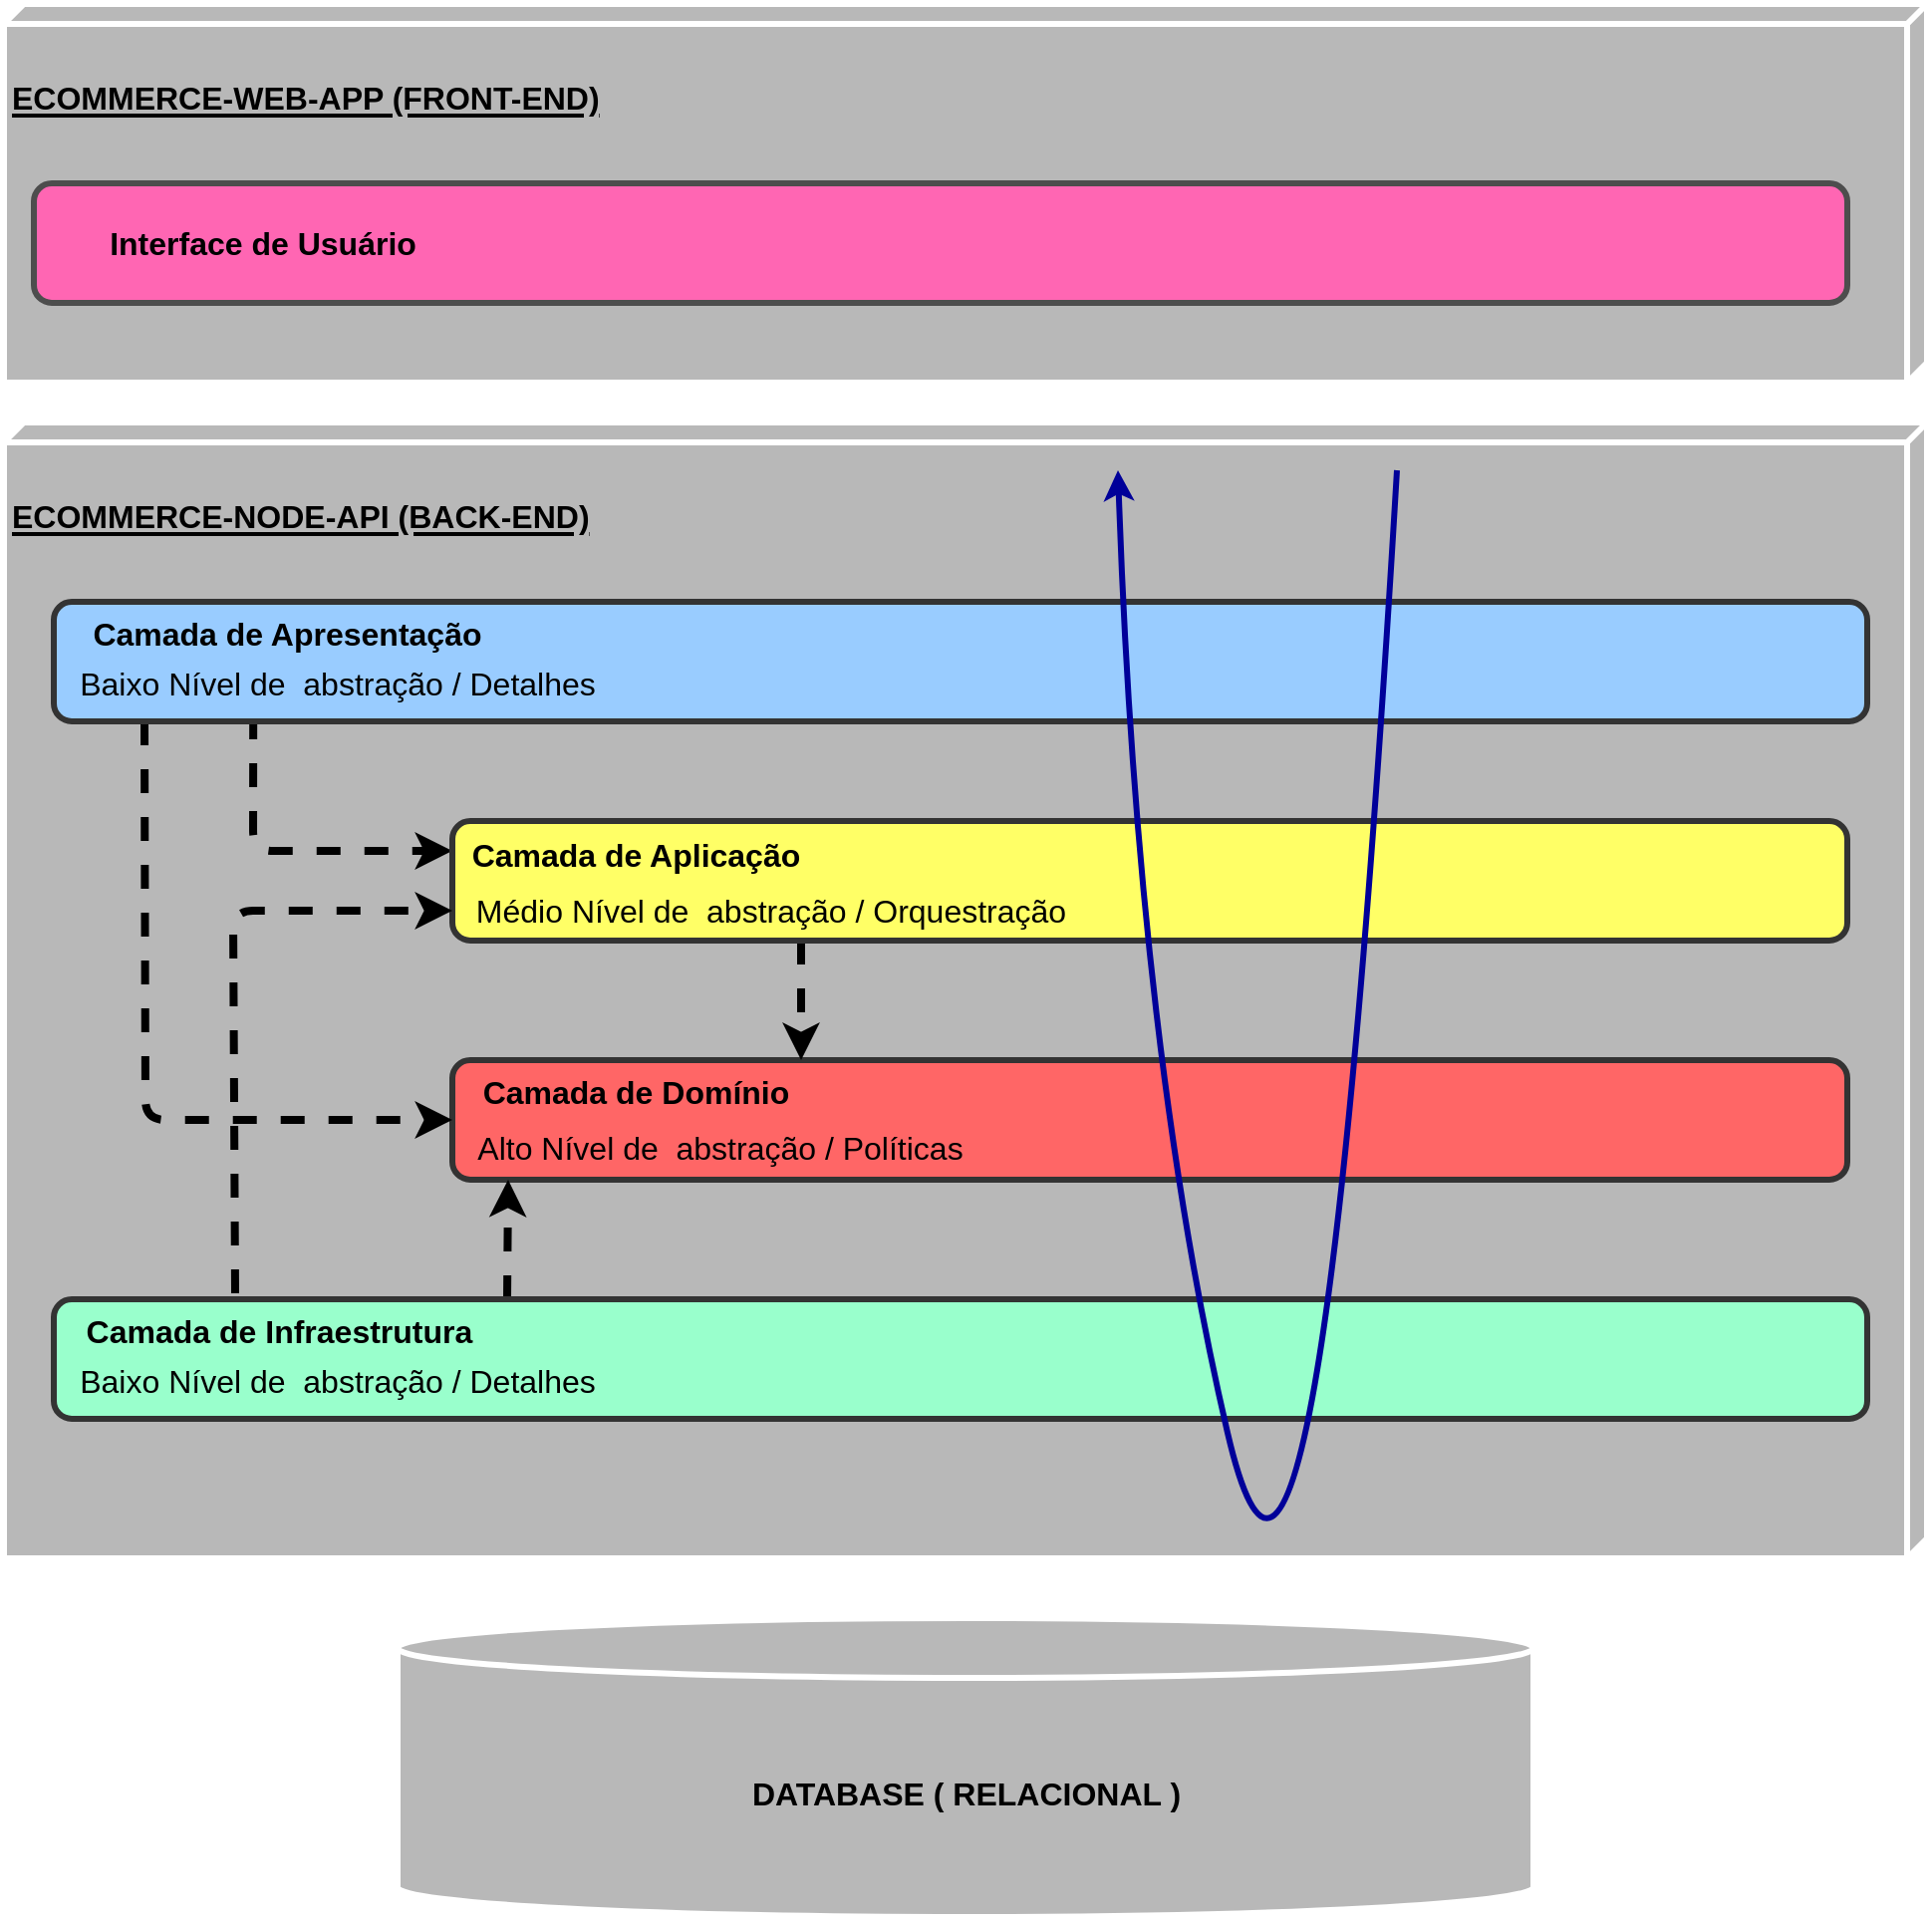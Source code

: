 <mxfile>
    <diagram id="8CKtX1cFeEHQvU2uAylb" name="ARQUITETURA EM CAMADAS">
        <mxGraphModel dx="1164" dy="2479" grid="1" gridSize="10" guides="1" tooltips="1" connect="1" arrows="1" fold="1" page="1" pageScale="1" pageWidth="1100" pageHeight="1700" math="0" shadow="0">
            <root>
                <mxCell id="0"/>
                <mxCell id="1" parent="0"/>
                <mxCell id="2" value="&lt;h1&gt;&lt;font style=&quot;font-size: 16px;&quot;&gt;ECOMMERCE-NODE-API (BACK-END)&lt;/font&gt;&lt;/h1&gt;" style="verticalAlign=top;align=left;spacingTop=8;spacingLeft=2;spacingRight=12;shape=cube;size=10;direction=south;fontStyle=5;html=1;strokeWidth=3;fillColor=#B8B8B8;strokeColor=#FFFFFF;fontColor=#000000;" vertex="1" parent="1">
                    <mxGeometry x="25" y="90" width="965" height="570" as="geometry"/>
                </mxCell>
                <mxCell id="3" value="&lt;h1&gt;&lt;font style=&quot;font-size: 16px;&quot;&gt;ECOMMERCE-WEB-APP (FRONT-END)&lt;/font&gt;&lt;/h1&gt;" style="verticalAlign=top;align=left;spacingTop=8;spacingLeft=2;spacingRight=12;shape=cube;size=10;direction=south;fontStyle=5;html=1;strokeWidth=3;fillColor=#B8B8B8;strokeColor=#FFFFFF;fontColor=#000000;" vertex="1" parent="1">
                    <mxGeometry x="25" y="-120" width="965" height="190" as="geometry"/>
                </mxCell>
                <mxCell id="4" value="&lt;b&gt;DATABASE ( RELACIONAL )&lt;/b&gt;" style="shape=cylinder3;whiteSpace=wrap;html=1;boundedLbl=1;backgroundOutline=1;size=15;strokeColor=#FFFFFF;strokeWidth=3;fontSize=16;fontColor=#000000;fillColor=#B8B8B8;" vertex="1" parent="1">
                    <mxGeometry x="222.5" y="690" width="570" height="150" as="geometry"/>
                </mxCell>
                <mxCell id="5" value="" style="rounded=1;whiteSpace=wrap;html=1;strokeColor=#333333;strokeWidth=3;fontSize=16;fontColor=#ffffff;fillColor=#FF6666;movable=1;resizable=1;rotatable=1;deletable=1;editable=1;connectable=1;" vertex="1" parent="1">
                    <mxGeometry x="250" y="410" width="700" height="60" as="geometry"/>
                </mxCell>
                <mxCell id="6" value="&lt;b&gt;&amp;nbsp;Camada de Domínio&lt;/b&gt;" style="text;html=1;strokeColor=none;fillColor=none;align=center;verticalAlign=middle;whiteSpace=wrap;rounded=0;strokeWidth=3;fontSize=16;fontColor=#000000;movable=1;resizable=1;rotatable=1;deletable=1;editable=1;connectable=1;" vertex="1" parent="1">
                    <mxGeometry x="250" y="411" width="180" height="30" as="geometry"/>
                </mxCell>
                <mxCell id="17" style="edgeStyle=none;html=1;exitX=0.05;exitY=1;exitDx=0;exitDy=0;exitPerimeter=0;fontSize=16;fontColor=#000000;strokeWidth=4;strokeColor=#000000;dashed=1;entryX=0;entryY=0.967;entryDx=0;entryDy=0;entryPerimeter=0;" edge="1" parent="1" source="9" target="6">
                    <mxGeometry relative="1" as="geometry">
                        <mxPoint x="250" y="320" as="targetPoint"/>
                        <Array as="points">
                            <mxPoint x="96" y="440"/>
                        </Array>
                    </mxGeometry>
                </mxCell>
                <mxCell id="19" style="edgeStyle=none;html=1;exitX=0.11;exitY=0.95;exitDx=0;exitDy=0;exitPerimeter=0;entryX=0;entryY=0.25;entryDx=0;entryDy=0;dashed=1;strokeColor=#000000;strokeWidth=4;fontSize=16;fontColor=#000000;" edge="1" parent="1" source="9" target="13">
                    <mxGeometry relative="1" as="geometry">
                        <Array as="points">
                            <mxPoint x="150" y="305"/>
                        </Array>
                    </mxGeometry>
                </mxCell>
                <mxCell id="9" value="" style="rounded=1;whiteSpace=wrap;html=1;strokeColor=#333333;strokeWidth=3;fontSize=16;fontColor=#ffffff;fillColor=#99CCFF;movable=1;resizable=1;rotatable=1;deletable=1;editable=1;connectable=1;points=[[0,0,0,0,0],[0,0.25,0,0,0],[0,0.5,0,0,0],[0,0.75,0,0,0],[0,1,0,0,0],[0.05,1,0,0,0],[0.11,0.95,0,0,0],[0.25,0,0,0,0],[0.5,0,0,0,0],[0.75,0,0,0,0],[0.75,1,0,0,0],[1,0,0,0,0],[1,0.25,0,0,0],[1,0.5,0,0,0],[1,0.75,0,0,0],[1,1,0,0,0]];" vertex="1" parent="1">
                    <mxGeometry x="50" y="180" width="910" height="60" as="geometry"/>
                </mxCell>
                <mxCell id="10" value="&lt;b&gt;&amp;nbsp;Camada de Apresentação&lt;/b&gt;" style="text;html=1;strokeColor=none;fillColor=none;align=center;verticalAlign=middle;whiteSpace=wrap;rounded=0;strokeWidth=3;fontSize=16;fontColor=#000000;movable=1;resizable=1;rotatable=1;deletable=1;editable=1;connectable=1;" vertex="1" parent="1">
                    <mxGeometry x="50" y="181" width="230" height="30" as="geometry"/>
                </mxCell>
                <mxCell id="11" value="" style="rounded=1;whiteSpace=wrap;html=1;strokeColor=#4D4D4D;strokeWidth=3;fontSize=16;fontColor=#ffffff;fillColor=#FF66B3;movable=1;resizable=1;rotatable=1;deletable=1;editable=1;connectable=1;" vertex="1" parent="1">
                    <mxGeometry x="40" y="-30" width="910" height="60" as="geometry"/>
                </mxCell>
                <mxCell id="12" value="&lt;b&gt;Interface de Usuário&lt;/b&gt;" style="text;html=1;strokeColor=none;fillColor=none;align=center;verticalAlign=middle;whiteSpace=wrap;rounded=0;strokeWidth=3;fontSize=16;fontColor=#000000;movable=1;resizable=1;rotatable=1;deletable=1;editable=1;connectable=1;" vertex="1" parent="1">
                    <mxGeometry x="40" y="-15" width="230" height="30" as="geometry"/>
                </mxCell>
                <mxCell id="18" style="edgeStyle=none;html=1;exitX=0.25;exitY=1;exitDx=0;exitDy=0;entryX=0.25;entryY=0;entryDx=0;entryDy=0;dashed=1;strokeColor=#000000;strokeWidth=4;fontSize=16;fontColor=#000000;" edge="1" parent="1" source="13" target="5">
                    <mxGeometry relative="1" as="geometry"/>
                </mxCell>
                <mxCell id="13" value="" style="rounded=1;whiteSpace=wrap;html=1;strokeColor=#333333;strokeWidth=3;fontSize=16;fontColor=#ffffff;fillColor=#FFFF66;movable=1;resizable=1;rotatable=1;deletable=1;editable=1;connectable=1;" vertex="1" parent="1">
                    <mxGeometry x="250" y="290" width="700" height="60" as="geometry"/>
                </mxCell>
                <mxCell id="14" value="&lt;b&gt;&amp;nbsp;Camada de Aplicação&lt;/b&gt;" style="text;html=1;strokeColor=none;fillColor=none;align=center;verticalAlign=middle;whiteSpace=wrap;rounded=0;strokeWidth=3;fontSize=16;fontColor=#000000;movable=1;resizable=1;rotatable=1;deletable=1;editable=1;connectable=1;" vertex="1" parent="1">
                    <mxGeometry x="250" y="292" width="180" height="30" as="geometry"/>
                </mxCell>
                <mxCell id="20" style="edgeStyle=none;html=1;exitX=0.25;exitY=0;exitDx=0;exitDy=0;entryX=0.04;entryY=1;entryDx=0;entryDy=0;entryPerimeter=0;dashed=1;strokeColor=#000000;strokeWidth=4;fontSize=16;fontColor=#000000;" edge="1" parent="1" source="15" target="5">
                    <mxGeometry relative="1" as="geometry"/>
                </mxCell>
                <mxCell id="21" style="edgeStyle=none;html=1;exitX=0.1;exitY=0;exitDx=0;exitDy=-3;exitPerimeter=0;entryX=0;entryY=0.5;entryDx=0;entryDy=0;dashed=1;strokeColor=#000000;strokeWidth=4;fontSize=16;fontColor=#000000;" edge="1" parent="1" source="15" target="27">
                    <mxGeometry relative="1" as="geometry">
                        <Array as="points">
                            <mxPoint x="140" y="335"/>
                        </Array>
                    </mxGeometry>
                </mxCell>
                <mxCell id="15" value="" style="rounded=1;whiteSpace=wrap;html=1;strokeColor=#333333;strokeWidth=3;fontSize=16;fontColor=#ffffff;fillColor=#99FFCC;movable=1;resizable=1;rotatable=1;deletable=1;editable=1;connectable=1;points=[[0,0,0,0,0],[0,0.25,0,0,0],[0,0.5,0,0,0],[0,0.75,0,0,0],[0,1,0,0,0],[0.1,0,0,0,-3],[0.25,0,0,0,0],[0.25,1,0,0,0],[0.5,1,0,0,0],[0.75,0,0,0,0],[0.75,1,0,0,0],[1,0,0,0,0],[1,0.25,0,0,0],[1,0.5,0,0,0],[1,0.75,0,0,0],[1,1,0,0,0]];" vertex="1" parent="1">
                    <mxGeometry x="50" y="530" width="910" height="60" as="geometry"/>
                </mxCell>
                <mxCell id="16" value="&lt;b&gt;&amp;nbsp;Camada de Infraestrutura&lt;/b&gt;" style="text;html=1;strokeColor=none;fillColor=none;align=center;verticalAlign=middle;whiteSpace=wrap;rounded=0;strokeWidth=3;fontSize=16;fontColor=#000000;movable=1;resizable=1;rotatable=1;deletable=1;editable=1;connectable=1;" vertex="1" parent="1">
                    <mxGeometry x="46" y="531" width="230" height="30" as="geometry"/>
                </mxCell>
                <mxCell id="22" value="" style="curved=1;endArrow=classic;html=1;strokeColor=#000099;strokeWidth=3;fontSize=16;fontColor=#000000;" edge="1" parent="1">
                    <mxGeometry width="50" height="50" relative="1" as="geometry">
                        <mxPoint x="724" y="114" as="sourcePoint"/>
                        <mxPoint x="584" y="114" as="targetPoint"/>
                        <Array as="points">
                            <mxPoint x="684" y="790"/>
                            <mxPoint x="594" y="404"/>
                        </Array>
                    </mxGeometry>
                </mxCell>
                <mxCell id="23" value="Baixo Nível de&amp;nbsp; abstração / Detalhes" style="text;html=1;strokeColor=none;fillColor=none;align=center;verticalAlign=middle;whiteSpace=wrap;rounded=0;strokeWidth=3;fontSize=16;fontColor=#000000;" vertex="1" parent="1">
                    <mxGeometry x="55" y="556" width="275" height="30" as="geometry"/>
                </mxCell>
                <mxCell id="26" value="Baixo Nível de&amp;nbsp; abstração / Detalhes" style="text;html=1;strokeColor=none;fillColor=none;align=center;verticalAlign=middle;whiteSpace=wrap;rounded=0;strokeWidth=3;fontSize=16;fontColor=#000000;" vertex="1" parent="1">
                    <mxGeometry x="55" y="206" width="275" height="30" as="geometry"/>
                </mxCell>
                <mxCell id="27" value="Médio Nível de&amp;nbsp; abstração / Orquestração" style="text;html=1;strokeColor=none;fillColor=none;align=center;verticalAlign=middle;whiteSpace=wrap;rounded=0;strokeWidth=3;fontSize=16;fontColor=#000000;" vertex="1" parent="1">
                    <mxGeometry x="250" y="320" width="320" height="30" as="geometry"/>
                </mxCell>
                <mxCell id="28" value="Alto Nível de&amp;nbsp; abstração / Políticas" style="text;html=1;strokeColor=none;fillColor=none;align=center;verticalAlign=middle;whiteSpace=wrap;rounded=0;strokeWidth=3;fontSize=16;fontColor=#000000;" vertex="1" parent="1">
                    <mxGeometry x="247" y="439" width="275" height="30" as="geometry"/>
                </mxCell>
            </root>
        </mxGraphModel>
    </diagram>
    <diagram name=" ARQUITETURA HEXAGONAL" id="2C1KK3C5VQxa6hUbXZxY">
        <mxGraphModel dx="1164" dy="2479" grid="1" gridSize="10" guides="1" tooltips="1" connect="1" arrows="1" fold="1" page="1" pageScale="1" pageWidth="1100" pageHeight="1700" math="0" shadow="0">
            <root>
                <mxCell id="8vl0OGstwGPKm1zH9SXb-0"/>
                <mxCell id="8vl0OGstwGPKm1zH9SXb-1" parent="8vl0OGstwGPKm1zH9SXb-0"/>
                <mxCell id="8vl0OGstwGPKm1zH9SXb-2" value="&lt;h1&gt;&lt;font style=&quot;font-size: 16px;&quot;&gt;ECOMMERCE-NODE-API (BACK-END)&lt;/font&gt;&lt;/h1&gt;" style="verticalAlign=top;align=left;spacingTop=8;spacingLeft=2;spacingRight=12;shape=cube;size=10;direction=south;fontStyle=5;html=1;strokeWidth=3;fillColor=#B8B8B8;strokeColor=#FFFFFF;fontColor=#000000;" vertex="1" parent="8vl0OGstwGPKm1zH9SXb-1">
                    <mxGeometry x="25" y="80" width="965" height="660" as="geometry"/>
                </mxCell>
                <mxCell id="8vl0OGstwGPKm1zH9SXb-3" value="&lt;h1&gt;&lt;font style=&quot;font-size: 16px;&quot;&gt;ECOMMERCE-WEB-APP (FRONT-END)&lt;/font&gt;&lt;/h1&gt;" style="verticalAlign=top;align=left;spacingTop=8;spacingLeft=2;spacingRight=12;shape=cube;size=10;direction=south;fontStyle=5;html=1;strokeWidth=3;fillColor=#B8B8B8;strokeColor=#FFFFFF;fontColor=#000000;" vertex="1" parent="8vl0OGstwGPKm1zH9SXb-1">
                    <mxGeometry x="25" y="-135" width="965" height="190" as="geometry"/>
                </mxCell>
                <mxCell id="8vl0OGstwGPKm1zH9SXb-4" value="&lt;b&gt;DATABASE ( RELACIONAL )&lt;/b&gt;" style="shape=cylinder3;whiteSpace=wrap;html=1;boundedLbl=1;backgroundOutline=1;size=15;strokeColor=#FFFFFF;strokeWidth=3;fontSize=16;fontColor=#000000;fillColor=#B8B8B8;" vertex="1" parent="8vl0OGstwGPKm1zH9SXb-1">
                    <mxGeometry x="225" y="780" width="570" height="150" as="geometry"/>
                </mxCell>
                <mxCell id="8vl0OGstwGPKm1zH9SXb-11" value="" style="rounded=1;whiteSpace=wrap;html=1;strokeColor=#4D4D4D;strokeWidth=3;fontSize=16;fontColor=#ffffff;fillColor=#FF66B3;movable=1;resizable=1;rotatable=1;deletable=1;editable=1;connectable=1;" vertex="1" parent="8vl0OGstwGPKm1zH9SXb-1">
                    <mxGeometry x="40" y="-45" width="910" height="60" as="geometry"/>
                </mxCell>
                <mxCell id="8vl0OGstwGPKm1zH9SXb-12" value="&lt;b&gt;Interface de Usuário&lt;/b&gt;" style="text;html=1;strokeColor=none;fillColor=none;align=center;verticalAlign=middle;whiteSpace=wrap;rounded=0;strokeWidth=3;fontSize=16;fontColor=#000000;movable=1;resizable=1;rotatable=1;deletable=1;editable=1;connectable=1;" vertex="1" parent="8vl0OGstwGPKm1zH9SXb-1">
                    <mxGeometry x="24" y="-36" width="230" height="30" as="geometry"/>
                </mxCell>
                <mxCell id="iuxzlcK6s_dbgreUKxIK-0" style="edgeStyle=none;html=1;exitX=0;exitY=0.5;exitDx=0;exitDy=0;entryX=0;entryY=0.5;entryDx=0;entryDy=0;strokeColor=#000099;strokeWidth=1;fontSize=14;fontColor=#000000;endArrow=none;endFill=0;" edge="1" parent="8vl0OGstwGPKm1zH9SXb-1" source="cATJqSG2wgL_jfTZ4067-2" target="cATJqSG2wgL_jfTZ4067-1">
                    <mxGeometry relative="1" as="geometry"/>
                </mxCell>
                <mxCell id="iuxzlcK6s_dbgreUKxIK-1" style="edgeStyle=none;html=1;exitX=0;exitY=0.5;exitDx=0;exitDy=0;entryX=0;entryY=0.5;entryDx=0;entryDy=0;strokeColor=#000000;strokeWidth=1;fontSize=14;fontColor=#000000;endArrow=none;endFill=0;" edge="1" parent="8vl0OGstwGPKm1zH9SXb-1" source="cATJqSG2wgL_jfTZ4067-2" target="cATJqSG2wgL_jfTZ4067-1">
                    <mxGeometry relative="1" as="geometry"/>
                </mxCell>
                <mxCell id="cATJqSG2wgL_jfTZ4067-2" value="" style="shape=hexagon;perimeter=hexagonPerimeter2;whiteSpace=wrap;html=1;fixedSize=1;strokeColor=#333333;strokeWidth=2;fontSize=16;fontColor=#000000;fillColor=#99CCFF;size=130;rounded=1;gradientColor=#99FFCC;" vertex="1" parent="8vl0OGstwGPKm1zH9SXb-1">
                    <mxGeometry x="70" y="164" width="810" height="520" as="geometry"/>
                </mxCell>
                <mxCell id="iuxzlcK6s_dbgreUKxIK-3" style="edgeStyle=none;html=1;exitX=1;exitY=0.5;exitDx=0;exitDy=0;entryX=1;entryY=0.5;entryDx=0;entryDy=0;strokeColor=#000000;strokeWidth=2;fontSize=14;fontColor=#000000;endArrow=none;endFill=0;" edge="1" parent="8vl0OGstwGPKm1zH9SXb-1" source="cATJqSG2wgL_jfTZ4067-1" target="cATJqSG2wgL_jfTZ4067-2">
                    <mxGeometry relative="1" as="geometry"/>
                </mxCell>
                <mxCell id="iuxzlcK6s_dbgreUKxIK-6" style="edgeStyle=none;html=1;exitX=0.5;exitY=0;exitDx=0;exitDy=0;dashed=1;strokeColor=#000000;strokeWidth=3;fontSize=12;fontColor=#000000;endArrow=classic;endFill=1;" edge="1" parent="8vl0OGstwGPKm1zH9SXb-1" source="cATJqSG2wgL_jfTZ4067-1">
                    <mxGeometry relative="1" as="geometry">
                        <mxPoint x="475" y="290" as="targetPoint"/>
                    </mxGeometry>
                </mxCell>
                <mxCell id="cATJqSG2wgL_jfTZ4067-1" value="" style="shape=hexagon;perimeter=hexagonPerimeter2;whiteSpace=wrap;html=1;fixedSize=1;strokeColor=#333333;strokeWidth=2;fontSize=16;fontColor=#000000;fillColor=#FFFF66;size=100;rounded=1;arcSize=17;" vertex="1" parent="8vl0OGstwGPKm1zH9SXb-1">
                    <mxGeometry x="190" y="228" width="570" height="390" as="geometry"/>
                </mxCell>
                <mxCell id="cATJqSG2wgL_jfTZ4067-0" value="" style="shape=hexagon;perimeter=hexagonPerimeter2;whiteSpace=wrap;html=1;fixedSize=1;strokeColor=#333333;strokeWidth=2;fontSize=16;fontColor=#000000;fillColor=#FF6666;size=60;rounded=1;" vertex="1" parent="8vl0OGstwGPKm1zH9SXb-1">
                    <mxGeometry x="298" y="299" width="360" height="240" as="geometry"/>
                </mxCell>
                <mxCell id="8vl0OGstwGPKm1zH9SXb-6" value="&lt;b style=&quot;font-size: 14px;&quot;&gt;&amp;nbsp;Camada de Domínio&lt;/b&gt;" style="text;html=1;strokeColor=none;fillColor=none;align=center;verticalAlign=middle;whiteSpace=wrap;rounded=0;strokeWidth=3;fontSize=14;fontColor=#000000;movable=1;resizable=1;rotatable=1;deletable=1;editable=1;connectable=1;" vertex="1" parent="8vl0OGstwGPKm1zH9SXb-1">
                    <mxGeometry x="309" y="368" width="180" height="19" as="geometry"/>
                </mxCell>
                <mxCell id="8vl0OGstwGPKm1zH9SXb-24" value="Alto Nível de&amp;nbsp; abstração / Políticas" style="text;html=1;strokeColor=none;fillColor=none;align=center;verticalAlign=middle;whiteSpace=wrap;rounded=0;strokeWidth=3;fontSize=12;fontColor=#000000;" vertex="1" parent="8vl0OGstwGPKm1zH9SXb-1">
                    <mxGeometry x="289" y="382" width="275" height="30" as="geometry"/>
                </mxCell>
                <mxCell id="8vl0OGstwGPKm1zH9SXb-15" value="&lt;b style=&quot;font-size: 13px;&quot;&gt;&amp;nbsp;Camada de Aplicação&lt;/b&gt;" style="text;html=1;strokeColor=none;fillColor=none;align=center;verticalAlign=middle;whiteSpace=wrap;rounded=0;strokeWidth=3;fontSize=13;fontColor=#000000;movable=1;resizable=1;rotatable=1;deletable=1;editable=1;connectable=1;" vertex="1" parent="8vl0OGstwGPKm1zH9SXb-1">
                    <mxGeometry x="269" y="224" width="180" height="30" as="geometry"/>
                </mxCell>
                <mxCell id="8vl0OGstwGPKm1zH9SXb-23" value="Médio Nível de&amp;nbsp; abstração / Orquestração" style="text;html=1;strokeColor=none;fillColor=none;align=center;verticalAlign=middle;whiteSpace=wrap;rounded=0;strokeWidth=3;fontSize=12;fontColor=#000000;" vertex="1" parent="8vl0OGstwGPKm1zH9SXb-1">
                    <mxGeometry x="243" y="238" width="320" height="30" as="geometry"/>
                </mxCell>
                <mxCell id="8vl0OGstwGPKm1zH9SXb-19" value="&lt;b style=&quot;font-size: 14px;&quot;&gt;&amp;nbsp;Camada de Infraestrutura&lt;/b&gt;" style="text;html=1;strokeColor=none;fillColor=none;align=center;verticalAlign=middle;whiteSpace=wrap;rounded=0;strokeWidth=3;fontSize=14;fontColor=#000000;movable=1;resizable=1;rotatable=1;deletable=1;editable=1;connectable=1;" vertex="1" parent="8vl0OGstwGPKm1zH9SXb-1">
                    <mxGeometry x="177" y="628" width="230" height="30" as="geometry"/>
                </mxCell>
                <mxCell id="8vl0OGstwGPKm1zH9SXb-21" value="Baixo Nível de&amp;nbsp; abstração / Detalhes" style="text;html=1;strokeColor=none;fillColor=none;align=center;verticalAlign=middle;whiteSpace=wrap;rounded=0;strokeWidth=3;fontSize=14;fontColor=#000000;" vertex="1" parent="8vl0OGstwGPKm1zH9SXb-1">
                    <mxGeometry x="185" y="651" width="275" height="30" as="geometry"/>
                </mxCell>
                <mxCell id="8vl0OGstwGPKm1zH9SXb-10" value="&lt;b style=&quot;font-size: 14px;&quot;&gt;&amp;nbsp;Camada de Apresentação&lt;/b&gt;" style="text;html=1;strokeColor=none;fillColor=none;align=center;verticalAlign=middle;whiteSpace=wrap;rounded=0;strokeWidth=3;fontSize=14;fontColor=#000000;movable=1;resizable=1;rotatable=1;deletable=1;editable=1;connectable=1;" vertex="1" parent="8vl0OGstwGPKm1zH9SXb-1">
                    <mxGeometry x="184" y="173" width="230" height="30" as="geometry"/>
                </mxCell>
                <mxCell id="8vl0OGstwGPKm1zH9SXb-22" value="Baixo Nível de&amp;nbsp; abstração / Detalhes" style="text;html=1;strokeColor=none;fillColor=none;align=center;verticalAlign=middle;whiteSpace=wrap;rounded=0;strokeWidth=3;fontSize=14;fontColor=#000000;" vertex="1" parent="8vl0OGstwGPKm1zH9SXb-1">
                    <mxGeometry x="191" y="194" width="275" height="30" as="geometry"/>
                </mxCell>
                <mxCell id="iuxzlcK6s_dbgreUKxIK-2" style="edgeStyle=none;html=1;exitX=0;exitY=0.5;exitDx=0;exitDy=0;strokeColor=#000000;strokeWidth=2;fontSize=14;fontColor=#000000;endArrow=none;endFill=0;" edge="1" parent="8vl0OGstwGPKm1zH9SXb-1" source="cATJqSG2wgL_jfTZ4067-2" target="cATJqSG2wgL_jfTZ4067-1">
                    <mxGeometry relative="1" as="geometry"/>
                </mxCell>
                <mxCell id="iuxzlcK6s_dbgreUKxIK-4" value="&lt;u&gt;&lt;b&gt;&lt;font style=&quot;font-size: 12px;&quot;&gt;Casos de uso&lt;/font&gt;&lt;/b&gt;&lt;/u&gt;" style="text;html=1;strokeColor=none;fillColor=none;align=center;verticalAlign=middle;whiteSpace=wrap;rounded=0;strokeWidth=2;fontSize=14;fontColor=#000000;" vertex="1" parent="8vl0OGstwGPKm1zH9SXb-1">
                    <mxGeometry x="220" y="350" width="100" height="30" as="geometry"/>
                </mxCell>
                <mxCell id="iuxzlcK6s_dbgreUKxIK-5" style="edgeStyle=none;html=1;exitX=0.5;exitY=0;exitDx=0;exitDy=0;entryX=0.5;entryY=0;entryDx=0;entryDy=0;strokeColor=#000000;strokeWidth=3;fontSize=12;fontColor=#000000;endArrow=classic;endFill=1;dashed=1;" edge="1" parent="8vl0OGstwGPKm1zH9SXb-1" source="cATJqSG2wgL_jfTZ4067-2" target="cATJqSG2wgL_jfTZ4067-1">
                    <mxGeometry relative="1" as="geometry"/>
                </mxCell>
                <mxCell id="iuxzlcK6s_dbgreUKxIK-7" style="edgeStyle=none;html=1;exitX=0.5;exitY=0;exitDx=0;exitDy=0;dashed=1;strokeColor=#000000;strokeWidth=3;fontSize=12;fontColor=#000000;endArrow=classic;endFill=1;" edge="1" parent="8vl0OGstwGPKm1zH9SXb-1" source="cATJqSG2wgL_jfTZ4067-1">
                    <mxGeometry relative="1" as="geometry">
                        <mxPoint x="475" y="300" as="targetPoint"/>
                    </mxGeometry>
                </mxCell>
                <mxCell id="iuxzlcK6s_dbgreUKxIK-8" style="edgeStyle=none;html=1;exitX=0.5;exitY=1;exitDx=0;exitDy=0;entryX=0.5;entryY=1;entryDx=0;entryDy=0;dashed=1;strokeColor=#000000;strokeWidth=3;fontSize=12;fontColor=#000000;endArrow=classic;endFill=1;" edge="1" parent="8vl0OGstwGPKm1zH9SXb-1" source="cATJqSG2wgL_jfTZ4067-2" target="cATJqSG2wgL_jfTZ4067-1">
                    <mxGeometry relative="1" as="geometry"/>
                </mxCell>
                <mxCell id="iuxzlcK6s_dbgreUKxIK-9" style="edgeStyle=none;html=1;exitX=0.5;exitY=1;exitDx=0;exitDy=0;dashed=1;strokeColor=#000000;strokeWidth=3;fontSize=12;fontColor=#000000;endArrow=classic;endFill=1;" edge="1" parent="8vl0OGstwGPKm1zH9SXb-1" source="cATJqSG2wgL_jfTZ4067-1" target="cATJqSG2wgL_jfTZ4067-0">
                    <mxGeometry relative="1" as="geometry"/>
                </mxCell>
                <mxCell id="8vl0OGstwGPKm1zH9SXb-20" value="" style="curved=1;endArrow=classic;html=1;strokeColor=#000099;strokeWidth=3;fontSize=16;fontColor=#000000;" edge="1" parent="8vl0OGstwGPKm1zH9SXb-1">
                    <mxGeometry width="50" height="50" relative="1" as="geometry">
                        <mxPoint x="650" y="130" as="sourcePoint"/>
                        <mxPoint x="530" y="140" as="targetPoint"/>
                        <Array as="points">
                            <mxPoint x="620" y="880"/>
                            <mxPoint x="528" y="430"/>
                        </Array>
                    </mxGeometry>
                </mxCell>
                <mxCell id="6NV9UekNt_ig1Fr1jJd5-0" value="" style="rounded=1;whiteSpace=wrap;html=1;strokeColor=#333333;strokeWidth=3;fontSize=16;fontColor=#ffffff;fillColor=#FF6666;movable=1;resizable=1;rotatable=1;deletable=1;editable=1;connectable=1;" vertex="1" parent="8vl0OGstwGPKm1zH9SXb-1">
                    <mxGeometry x="301.5" y="1010" width="390" height="60" as="geometry"/>
                </mxCell>
                <mxCell id="6NV9UekNt_ig1Fr1jJd5-1" value="&lt;b&gt;&amp;nbsp;Camada de Domínio&lt;/b&gt;" style="text;html=1;strokeColor=none;fillColor=none;align=center;verticalAlign=middle;whiteSpace=wrap;rounded=0;strokeWidth=3;fontSize=16;fontColor=#000000;movable=1;resizable=1;rotatable=1;deletable=1;editable=1;connectable=1;" vertex="1" parent="8vl0OGstwGPKm1zH9SXb-1">
                    <mxGeometry x="301.5" y="1011" width="180" height="30" as="geometry"/>
                </mxCell>
                <mxCell id="6NV9UekNt_ig1Fr1jJd5-2" value="Alto Nível de&amp;nbsp; abstração / Políticas" style="text;html=1;strokeColor=none;fillColor=none;align=center;verticalAlign=middle;whiteSpace=wrap;rounded=0;strokeWidth=3;fontSize=16;fontColor=#000000;" vertex="1" parent="8vl0OGstwGPKm1zH9SXb-1">
                    <mxGeometry x="298.5" y="1039" width="275" height="30" as="geometry"/>
                </mxCell>
                <mxCell id="rOYJBu4WPMOn0Jq3M_JR-0" value="" style="rounded=1;whiteSpace=wrap;html=1;strokeColor=#333333;strokeWidth=3;fontSize=16;fontColor=#ffffff;fillColor=#FFFF66;movable=1;resizable=1;rotatable=1;deletable=1;editable=1;connectable=1;" vertex="1" parent="8vl0OGstwGPKm1zH9SXb-1">
                    <mxGeometry x="208" y="1070" width="582" height="60" as="geometry"/>
                </mxCell>
                <mxCell id="rOYJBu4WPMOn0Jq3M_JR-1" value="&lt;b&gt;&amp;nbsp;Camada de Aplicação&lt;/b&gt;" style="text;html=1;strokeColor=none;fillColor=none;align=center;verticalAlign=middle;whiteSpace=wrap;rounded=0;strokeWidth=3;fontSize=16;fontColor=#000000;movable=1;resizable=1;rotatable=1;deletable=1;editable=1;connectable=1;" vertex="1" parent="8vl0OGstwGPKm1zH9SXb-1">
                    <mxGeometry x="208" y="1072" width="180" height="30" as="geometry"/>
                </mxCell>
                <mxCell id="rOYJBu4WPMOn0Jq3M_JR-2" value="Médio Nível de&amp;nbsp; abstração / Orquestração" style="text;html=1;strokeColor=none;fillColor=none;align=center;verticalAlign=middle;whiteSpace=wrap;rounded=0;strokeWidth=3;fontSize=16;fontColor=#000000;" vertex="1" parent="8vl0OGstwGPKm1zH9SXb-1">
                    <mxGeometry x="208" y="1100" width="320" height="30" as="geometry"/>
                </mxCell>
                <mxCell id="6bg2AoxFO-78IsnRizLi-0" value="" style="rounded=1;whiteSpace=wrap;html=1;strokeColor=#333333;strokeWidth=3;fontSize=16;fontColor=#ffffff;fillColor=#99CCFF;movable=1;resizable=1;rotatable=1;deletable=1;editable=1;connectable=1;points=[[0,0,0,0,0],[0,0.25,0,0,0],[0,0.5,0,0,0],[0,0.75,0,0,0],[0,1,0,0,0],[0.05,1,0,0,0],[0.11,0.95,0,0,0],[0.25,0,0,0,0],[0.5,0,0,0,0],[0.75,0,0,0,0],[0.75,1,0,0,0],[1,0,0,0,0],[1,0.25,0,0,0],[1,0.5,0,0,0],[1,0.75,0,0,0],[1,1,0,0,0]];" vertex="1" parent="8vl0OGstwGPKm1zH9SXb-1">
                    <mxGeometry x="80" y="1130" width="400" height="60" as="geometry"/>
                </mxCell>
                <mxCell id="6bg2AoxFO-78IsnRizLi-1" value="&lt;b&gt;&amp;nbsp;Camada de Apresentação&lt;/b&gt;" style="text;html=1;strokeColor=none;fillColor=none;align=center;verticalAlign=middle;whiteSpace=wrap;rounded=0;strokeWidth=3;fontSize=16;fontColor=#000000;movable=1;resizable=1;rotatable=1;deletable=1;editable=1;connectable=1;" vertex="1" parent="8vl0OGstwGPKm1zH9SXb-1">
                    <mxGeometry x="80" y="1131" width="230" height="30" as="geometry"/>
                </mxCell>
                <mxCell id="6bg2AoxFO-78IsnRizLi-2" value="Baixo Nível de&amp;nbsp; abstração / Detalhes" style="text;html=1;strokeColor=none;fillColor=none;align=center;verticalAlign=middle;whiteSpace=wrap;rounded=0;strokeWidth=3;fontSize=16;fontColor=#000000;" vertex="1" parent="8vl0OGstwGPKm1zH9SXb-1">
                    <mxGeometry x="85" y="1156" width="275" height="30" as="geometry"/>
                </mxCell>
                <mxCell id="bIGDJe3e3ST9KFurZJg3-0" value="" style="rounded=1;whiteSpace=wrap;html=1;strokeColor=#333333;strokeWidth=3;fontSize=16;fontColor=#ffffff;fillColor=#99FFCC;movable=1;resizable=1;rotatable=1;deletable=1;editable=1;connectable=1;points=[[0,0,0,0,0],[0,0.25,0,0,0],[0,0.5,0,0,0],[0,0.75,0,0,0],[0,1,0,0,0],[0.1,0,0,0,-3],[0.25,0,0,0,0],[0.25,1,0,0,0],[0.5,1,0,0,0],[0.75,0,0,0,0],[0.75,1,0,0,0],[1,0,0,0,0],[1,0.25,0,0,0],[1,0.5,0,0,0],[1,0.75,0,0,0],[1,1,0,0,0]];" vertex="1" parent="8vl0OGstwGPKm1zH9SXb-1">
                    <mxGeometry x="479" y="1130" width="450" height="60" as="geometry"/>
                </mxCell>
                <mxCell id="bIGDJe3e3ST9KFurZJg3-1" value="&lt;b&gt;&amp;nbsp;Camada de Infraestrutura&lt;/b&gt;" style="text;html=1;strokeColor=none;fillColor=none;align=center;verticalAlign=middle;whiteSpace=wrap;rounded=0;strokeWidth=3;fontSize=16;fontColor=#000000;movable=1;resizable=1;rotatable=1;deletable=1;editable=1;connectable=1;" vertex="1" parent="8vl0OGstwGPKm1zH9SXb-1">
                    <mxGeometry x="466" y="1131" width="230" height="30" as="geometry"/>
                </mxCell>
                <mxCell id="bIGDJe3e3ST9KFurZJg3-2" value="Baixo Nível de&amp;nbsp; abstração / Detalhes" style="text;html=1;strokeColor=none;fillColor=none;align=center;verticalAlign=middle;whiteSpace=wrap;rounded=0;strokeWidth=3;fontSize=16;fontColor=#000000;" vertex="1" parent="8vl0OGstwGPKm1zH9SXb-1">
                    <mxGeometry x="475" y="1156" width="275" height="30" as="geometry"/>
                </mxCell>
            </root>
        </mxGraphModel>
    </diagram>
</mxfile>